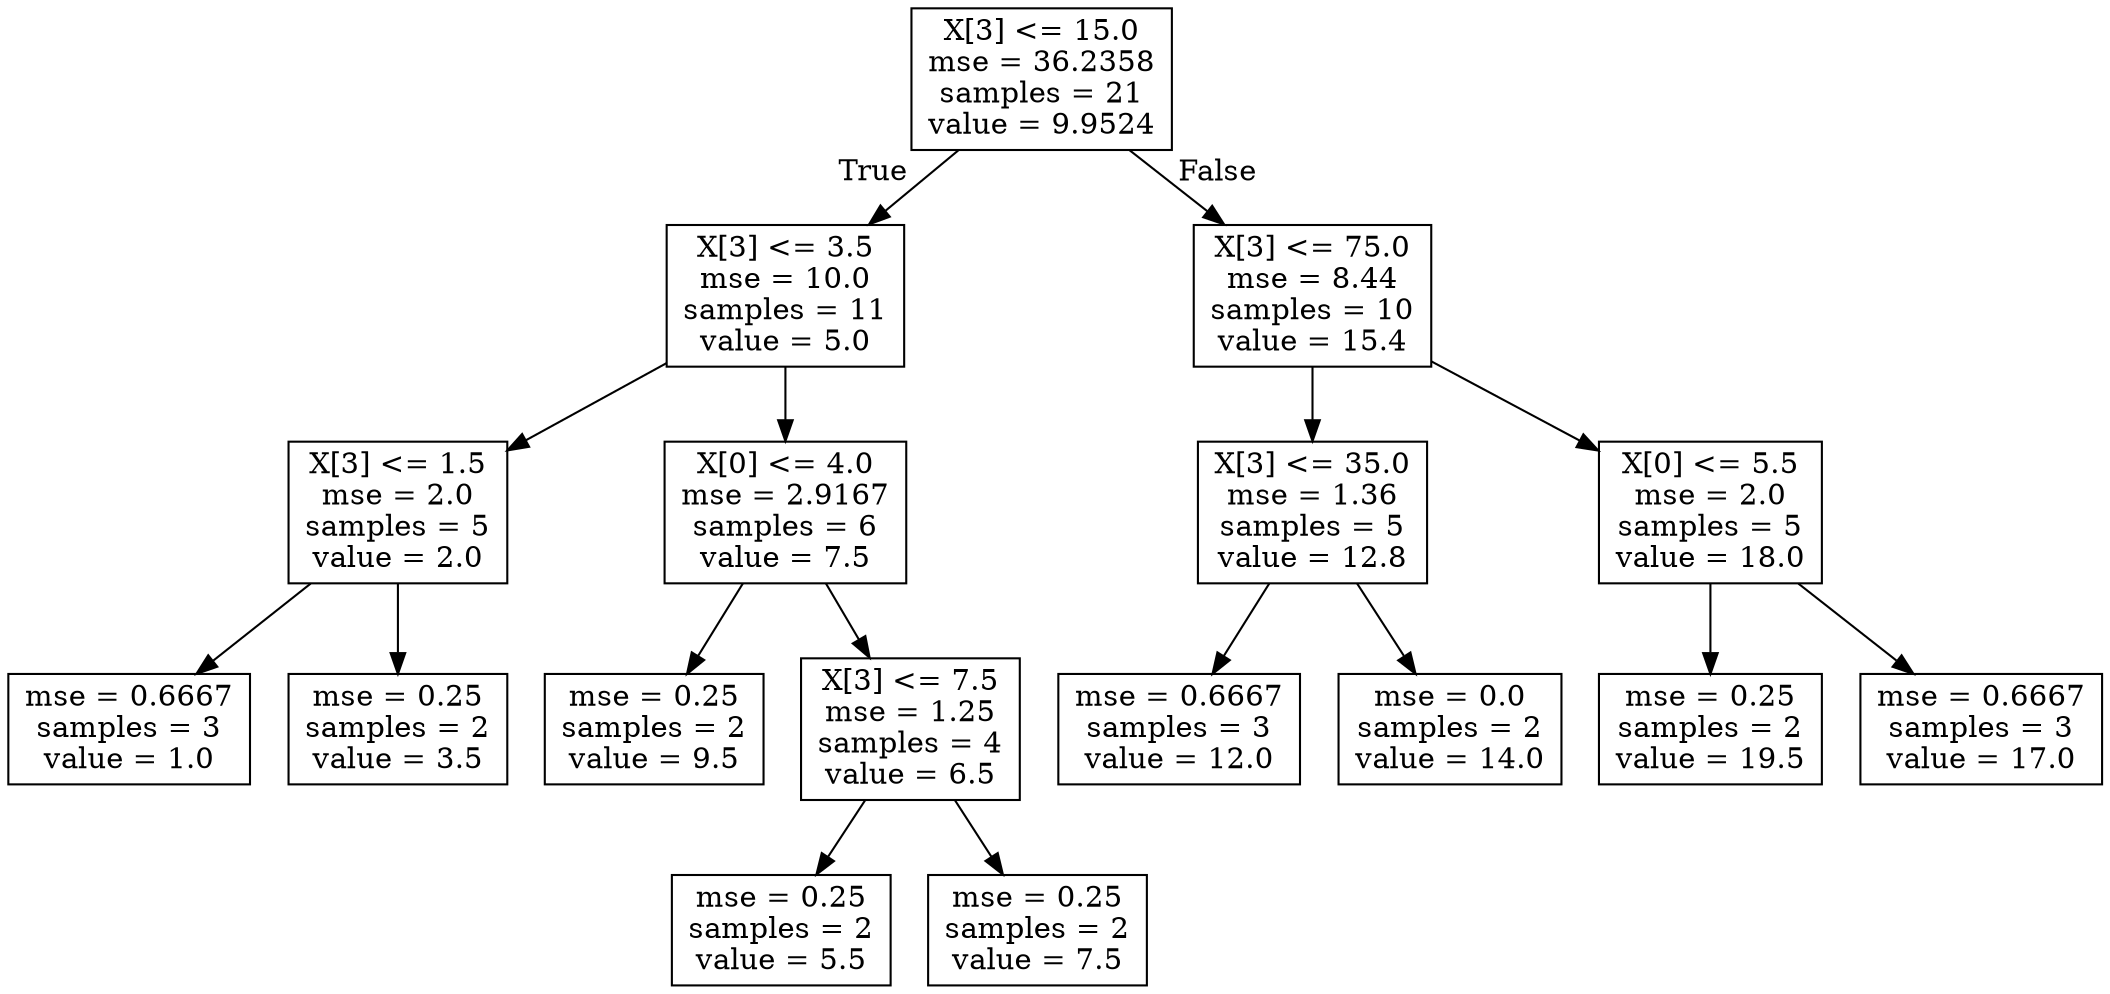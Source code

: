 digraph Tree {
node [shape=box] ;
0 [label="X[3] <= 15.0\nmse = 36.2358\nsamples = 21\nvalue = 9.9524"] ;
1 [label="X[3] <= 3.5\nmse = 10.0\nsamples = 11\nvalue = 5.0"] ;
0 -> 1 [labeldistance=2.5, labelangle=45, headlabel="True"] ;
2 [label="X[3] <= 1.5\nmse = 2.0\nsamples = 5\nvalue = 2.0"] ;
1 -> 2 ;
3 [label="mse = 0.6667\nsamples = 3\nvalue = 1.0"] ;
2 -> 3 ;
4 [label="mse = 0.25\nsamples = 2\nvalue = 3.5"] ;
2 -> 4 ;
5 [label="X[0] <= 4.0\nmse = 2.9167\nsamples = 6\nvalue = 7.5"] ;
1 -> 5 ;
6 [label="mse = 0.25\nsamples = 2\nvalue = 9.5"] ;
5 -> 6 ;
7 [label="X[3] <= 7.5\nmse = 1.25\nsamples = 4\nvalue = 6.5"] ;
5 -> 7 ;
8 [label="mse = 0.25\nsamples = 2\nvalue = 5.5"] ;
7 -> 8 ;
9 [label="mse = 0.25\nsamples = 2\nvalue = 7.5"] ;
7 -> 9 ;
10 [label="X[3] <= 75.0\nmse = 8.44\nsamples = 10\nvalue = 15.4"] ;
0 -> 10 [labeldistance=2.5, labelangle=-45, headlabel="False"] ;
11 [label="X[3] <= 35.0\nmse = 1.36\nsamples = 5\nvalue = 12.8"] ;
10 -> 11 ;
12 [label="mse = 0.6667\nsamples = 3\nvalue = 12.0"] ;
11 -> 12 ;
13 [label="mse = 0.0\nsamples = 2\nvalue = 14.0"] ;
11 -> 13 ;
14 [label="X[0] <= 5.5\nmse = 2.0\nsamples = 5\nvalue = 18.0"] ;
10 -> 14 ;
15 [label="mse = 0.25\nsamples = 2\nvalue = 19.5"] ;
14 -> 15 ;
16 [label="mse = 0.6667\nsamples = 3\nvalue = 17.0"] ;
14 -> 16 ;
}